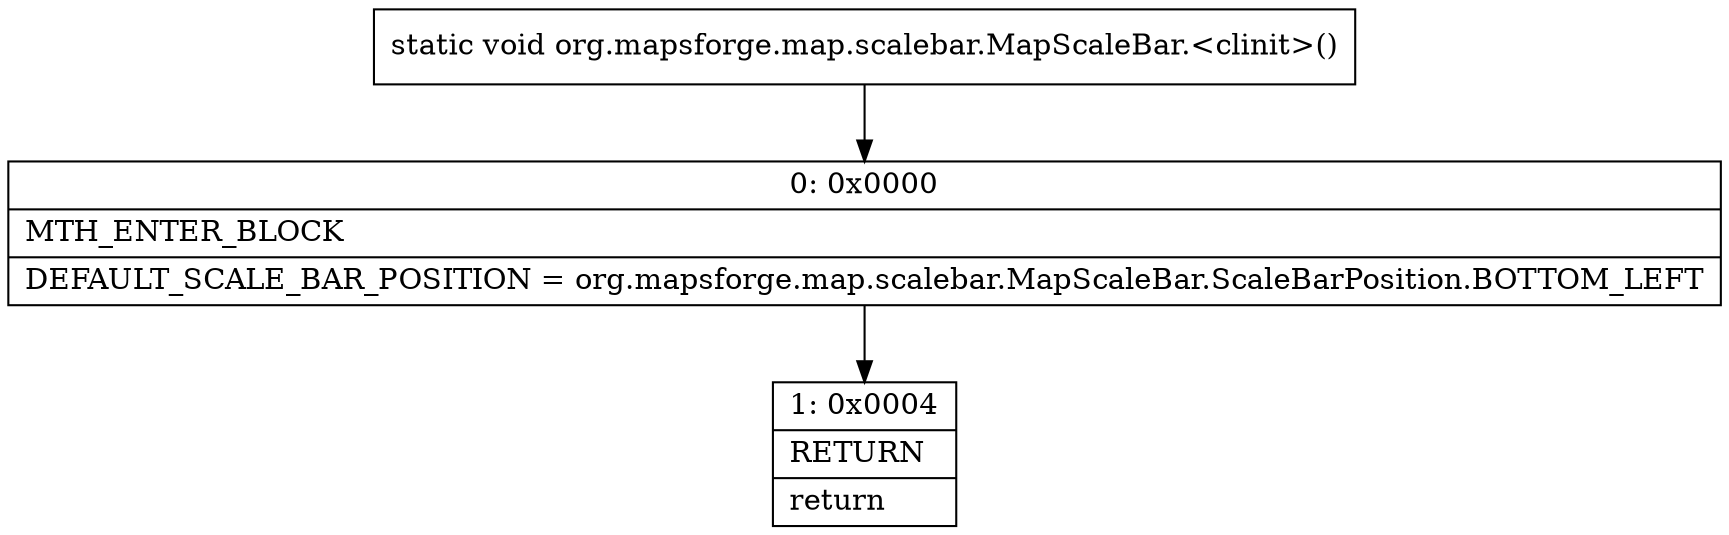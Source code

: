 digraph "CFG fororg.mapsforge.map.scalebar.MapScaleBar.\<clinit\>()V" {
Node_0 [shape=record,label="{0\:\ 0x0000|MTH_ENTER_BLOCK\l|DEFAULT_SCALE_BAR_POSITION = org.mapsforge.map.scalebar.MapScaleBar.ScaleBarPosition.BOTTOM_LEFT\l}"];
Node_1 [shape=record,label="{1\:\ 0x0004|RETURN\l|return\l}"];
MethodNode[shape=record,label="{static void org.mapsforge.map.scalebar.MapScaleBar.\<clinit\>() }"];
MethodNode -> Node_0;
Node_0 -> Node_1;
}

